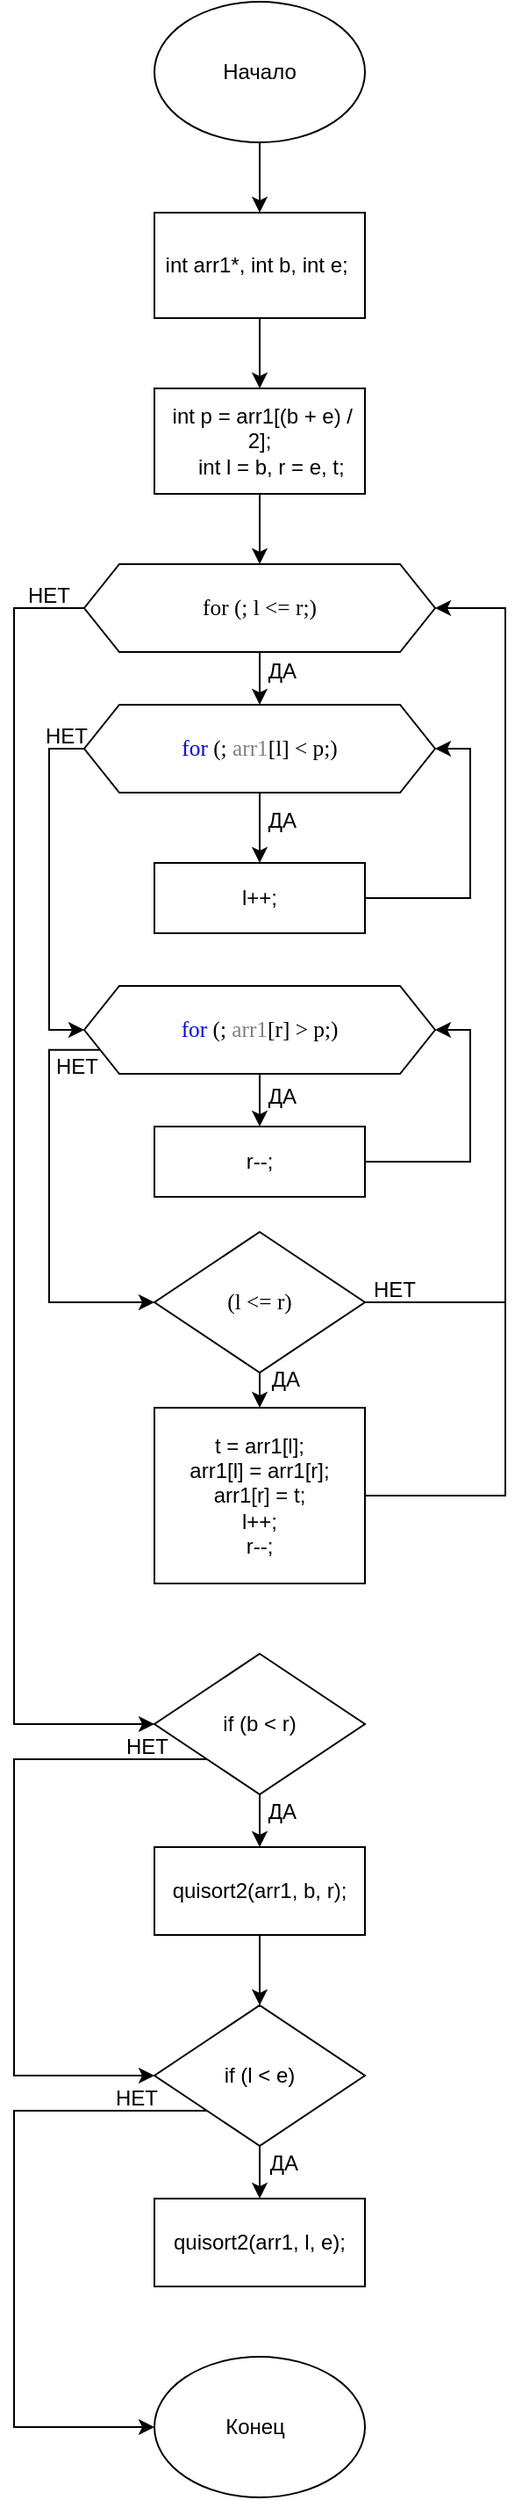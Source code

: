 <mxfile version="14.1.9" type="github">
  <diagram id="ULMB9vnDO_LU3mVfdlwj" name="Page-1">
    <mxGraphModel dx="782" dy="469" grid="1" gridSize="10" guides="1" tooltips="1" connect="1" arrows="1" fold="1" page="1" pageScale="1" pageWidth="827" pageHeight="1169" math="0" shadow="0">
      <root>
        <mxCell id="0" />
        <mxCell id="1" parent="0" />
        <mxCell id="TaF8O7Wm-DNf2mMRTzkj-33" style="edgeStyle=orthogonalEdgeStyle;rounded=0;orthogonalLoop=1;jettySize=auto;html=1;exitX=0.5;exitY=1;exitDx=0;exitDy=0;entryX=0.5;entryY=0;entryDx=0;entryDy=0;" edge="1" parent="1" source="TaF8O7Wm-DNf2mMRTzkj-1" target="TaF8O7Wm-DNf2mMRTzkj-16">
          <mxGeometry relative="1" as="geometry" />
        </mxCell>
        <mxCell id="TaF8O7Wm-DNf2mMRTzkj-1" value="" style="ellipse;whiteSpace=wrap;html=1;" vertex="1" parent="1">
          <mxGeometry x="280" y="40" width="120" height="80" as="geometry" />
        </mxCell>
        <mxCell id="TaF8O7Wm-DNf2mMRTzkj-2" value="" style="rounded=0;whiteSpace=wrap;html=1;" vertex="1" parent="1">
          <mxGeometry x="280" y="160" width="120" height="60" as="geometry" />
        </mxCell>
        <mxCell id="TaF8O7Wm-DNf2mMRTzkj-3" value="" style="rounded=0;whiteSpace=wrap;html=1;" vertex="1" parent="1">
          <mxGeometry x="280" y="260" width="120" height="60" as="geometry" />
        </mxCell>
        <mxCell id="TaF8O7Wm-DNf2mMRTzkj-36" style="edgeStyle=orthogonalEdgeStyle;rounded=0;orthogonalLoop=1;jettySize=auto;html=1;exitX=0;exitY=0.5;exitDx=0;exitDy=0;entryX=0;entryY=0.5;entryDx=0;entryDy=0;" edge="1" parent="1" source="TaF8O7Wm-DNf2mMRTzkj-4" target="TaF8O7Wm-DNf2mMRTzkj-10">
          <mxGeometry relative="1" as="geometry">
            <Array as="points">
              <mxPoint x="200" y="385" />
              <mxPoint x="200" y="1020" />
            </Array>
          </mxGeometry>
        </mxCell>
        <mxCell id="TaF8O7Wm-DNf2mMRTzkj-56" style="edgeStyle=orthogonalEdgeStyle;rounded=0;orthogonalLoop=1;jettySize=auto;html=1;exitX=0.5;exitY=1;exitDx=0;exitDy=0;entryX=0.5;entryY=0;entryDx=0;entryDy=0;" edge="1" parent="1" source="TaF8O7Wm-DNf2mMRTzkj-4" target="TaF8O7Wm-DNf2mMRTzkj-6">
          <mxGeometry relative="1" as="geometry" />
        </mxCell>
        <mxCell id="TaF8O7Wm-DNf2mMRTzkj-4" value="" style="shape=hexagon;perimeter=hexagonPerimeter2;whiteSpace=wrap;html=1;fixedSize=1;" vertex="1" parent="1">
          <mxGeometry x="240" y="360" width="200" height="50" as="geometry" />
        </mxCell>
        <mxCell id="TaF8O7Wm-DNf2mMRTzkj-37" style="edgeStyle=orthogonalEdgeStyle;rounded=0;orthogonalLoop=1;jettySize=auto;html=1;exitX=0.5;exitY=1;exitDx=0;exitDy=0;entryX=0.5;entryY=0;entryDx=0;entryDy=0;" edge="1" parent="1" source="TaF8O7Wm-DNf2mMRTzkj-6" target="TaF8O7Wm-DNf2mMRTzkj-7">
          <mxGeometry relative="1" as="geometry" />
        </mxCell>
        <mxCell id="TaF8O7Wm-DNf2mMRTzkj-41" style="edgeStyle=orthogonalEdgeStyle;rounded=0;orthogonalLoop=1;jettySize=auto;html=1;exitX=0;exitY=0.5;exitDx=0;exitDy=0;entryX=0;entryY=0.5;entryDx=0;entryDy=0;" edge="1" parent="1" source="TaF8O7Wm-DNf2mMRTzkj-6" target="TaF8O7Wm-DNf2mMRTzkj-21">
          <mxGeometry relative="1" as="geometry" />
        </mxCell>
        <mxCell id="TaF8O7Wm-DNf2mMRTzkj-6" value="" style="shape=hexagon;perimeter=hexagonPerimeter2;whiteSpace=wrap;html=1;fixedSize=1;" vertex="1" parent="1">
          <mxGeometry x="240" y="440" width="200" height="50" as="geometry" />
        </mxCell>
        <mxCell id="TaF8O7Wm-DNf2mMRTzkj-7" value="" style="rounded=0;whiteSpace=wrap;html=1;" vertex="1" parent="1">
          <mxGeometry x="280" y="530" width="120" height="40" as="geometry" />
        </mxCell>
        <mxCell id="TaF8O7Wm-DNf2mMRTzkj-45" style="edgeStyle=orthogonalEdgeStyle;rounded=0;orthogonalLoop=1;jettySize=auto;html=1;exitX=0.5;exitY=1;exitDx=0;exitDy=0;entryX=0.5;entryY=0;entryDx=0;entryDy=0;" edge="1" parent="1" source="TaF8O7Wm-DNf2mMRTzkj-8" target="TaF8O7Wm-DNf2mMRTzkj-27">
          <mxGeometry relative="1" as="geometry" />
        </mxCell>
        <mxCell id="TaF8O7Wm-DNf2mMRTzkj-8" value="" style="rhombus;whiteSpace=wrap;html=1;" vertex="1" parent="1">
          <mxGeometry x="280" y="740" width="120" height="80" as="geometry" />
        </mxCell>
        <mxCell id="TaF8O7Wm-DNf2mMRTzkj-9" value="" style="rounded=0;whiteSpace=wrap;html=1;" vertex="1" parent="1">
          <mxGeometry x="280" y="840" width="120" height="100" as="geometry" />
        </mxCell>
        <mxCell id="TaF8O7Wm-DNf2mMRTzkj-48" style="edgeStyle=orthogonalEdgeStyle;rounded=0;orthogonalLoop=1;jettySize=auto;html=1;exitX=0.5;exitY=1;exitDx=0;exitDy=0;entryX=0.5;entryY=0;entryDx=0;entryDy=0;" edge="1" parent="1" source="TaF8O7Wm-DNf2mMRTzkj-10" target="TaF8O7Wm-DNf2mMRTzkj-11">
          <mxGeometry relative="1" as="geometry" />
        </mxCell>
        <mxCell id="TaF8O7Wm-DNf2mMRTzkj-49" style="edgeStyle=orthogonalEdgeStyle;rounded=0;orthogonalLoop=1;jettySize=auto;html=1;exitX=0;exitY=1;exitDx=0;exitDy=0;entryX=0;entryY=0.5;entryDx=0;entryDy=0;" edge="1" parent="1" source="TaF8O7Wm-DNf2mMRTzkj-10" target="TaF8O7Wm-DNf2mMRTzkj-12">
          <mxGeometry relative="1" as="geometry">
            <Array as="points">
              <mxPoint x="200" y="1040" />
              <mxPoint x="200" y="1220" />
            </Array>
          </mxGeometry>
        </mxCell>
        <mxCell id="TaF8O7Wm-DNf2mMRTzkj-10" value="" style="rhombus;whiteSpace=wrap;html=1;" vertex="1" parent="1">
          <mxGeometry x="280" y="980" width="120" height="80" as="geometry" />
        </mxCell>
        <mxCell id="TaF8O7Wm-DNf2mMRTzkj-50" style="edgeStyle=orthogonalEdgeStyle;rounded=0;orthogonalLoop=1;jettySize=auto;html=1;exitX=0.5;exitY=1;exitDx=0;exitDy=0;entryX=0.5;entryY=0;entryDx=0;entryDy=0;" edge="1" parent="1" source="TaF8O7Wm-DNf2mMRTzkj-11" target="TaF8O7Wm-DNf2mMRTzkj-12">
          <mxGeometry relative="1" as="geometry" />
        </mxCell>
        <mxCell id="TaF8O7Wm-DNf2mMRTzkj-11" value="" style="rounded=0;whiteSpace=wrap;html=1;" vertex="1" parent="1">
          <mxGeometry x="280" y="1090" width="120" height="50" as="geometry" />
        </mxCell>
        <mxCell id="TaF8O7Wm-DNf2mMRTzkj-54" style="edgeStyle=orthogonalEdgeStyle;rounded=0;orthogonalLoop=1;jettySize=auto;html=1;exitX=0.5;exitY=1;exitDx=0;exitDy=0;entryX=0.5;entryY=0;entryDx=0;entryDy=0;" edge="1" parent="1" source="TaF8O7Wm-DNf2mMRTzkj-12" target="TaF8O7Wm-DNf2mMRTzkj-13">
          <mxGeometry relative="1" as="geometry" />
        </mxCell>
        <mxCell id="TaF8O7Wm-DNf2mMRTzkj-55" style="edgeStyle=orthogonalEdgeStyle;rounded=0;orthogonalLoop=1;jettySize=auto;html=1;exitX=0;exitY=1;exitDx=0;exitDy=0;entryX=0;entryY=0.5;entryDx=0;entryDy=0;" edge="1" parent="1" source="TaF8O7Wm-DNf2mMRTzkj-12" target="TaF8O7Wm-DNf2mMRTzkj-14">
          <mxGeometry relative="1" as="geometry">
            <Array as="points">
              <mxPoint x="200" y="1240" />
              <mxPoint x="200" y="1420" />
            </Array>
          </mxGeometry>
        </mxCell>
        <mxCell id="TaF8O7Wm-DNf2mMRTzkj-12" value="" style="rhombus;whiteSpace=wrap;html=1;" vertex="1" parent="1">
          <mxGeometry x="280" y="1180" width="120" height="80" as="geometry" />
        </mxCell>
        <mxCell id="TaF8O7Wm-DNf2mMRTzkj-13" value="" style="rounded=0;whiteSpace=wrap;html=1;" vertex="1" parent="1">
          <mxGeometry x="280" y="1290" width="120" height="50" as="geometry" />
        </mxCell>
        <mxCell id="TaF8O7Wm-DNf2mMRTzkj-14" value="" style="ellipse;whiteSpace=wrap;html=1;" vertex="1" parent="1">
          <mxGeometry x="280" y="1380" width="120" height="80" as="geometry" />
        </mxCell>
        <mxCell id="TaF8O7Wm-DNf2mMRTzkj-15" value="Начало" style="text;html=1;strokeColor=none;fillColor=none;align=center;verticalAlign=middle;whiteSpace=wrap;rounded=0;" vertex="1" parent="1">
          <mxGeometry x="285" y="70" width="110" height="20" as="geometry" />
        </mxCell>
        <mxCell id="TaF8O7Wm-DNf2mMRTzkj-34" style="edgeStyle=orthogonalEdgeStyle;rounded=0;orthogonalLoop=1;jettySize=auto;html=1;exitX=0.5;exitY=1;exitDx=0;exitDy=0;entryX=0.5;entryY=0;entryDx=0;entryDy=0;" edge="1" parent="1" source="TaF8O7Wm-DNf2mMRTzkj-16" target="TaF8O7Wm-DNf2mMRTzkj-17">
          <mxGeometry relative="1" as="geometry" />
        </mxCell>
        <mxCell id="TaF8O7Wm-DNf2mMRTzkj-16" value="int arr1*, int b, int e;&amp;nbsp;" style="text;html=1;strokeColor=none;fillColor=none;align=center;verticalAlign=middle;whiteSpace=wrap;rounded=0;" vertex="1" parent="1">
          <mxGeometry x="280" y="160" width="120" height="60" as="geometry" />
        </mxCell>
        <mxCell id="TaF8O7Wm-DNf2mMRTzkj-35" style="edgeStyle=orthogonalEdgeStyle;rounded=0;orthogonalLoop=1;jettySize=auto;html=1;exitX=0.5;exitY=1;exitDx=0;exitDy=0;entryX=0.5;entryY=0;entryDx=0;entryDy=0;" edge="1" parent="1" source="TaF8O7Wm-DNf2mMRTzkj-17" target="TaF8O7Wm-DNf2mMRTzkj-4">
          <mxGeometry relative="1" as="geometry" />
        </mxCell>
        <mxCell id="TaF8O7Wm-DNf2mMRTzkj-17" value="&lt;div&gt;&amp;nbsp;int p = arr1[(b + e) / 2];&lt;/div&gt;&lt;div&gt;&amp;nbsp; &amp;nbsp; int l = b, r = e, t;&lt;/div&gt;" style="text;html=1;strokeColor=none;fillColor=none;align=center;verticalAlign=middle;whiteSpace=wrap;rounded=0;" vertex="1" parent="1">
          <mxGeometry x="280" y="260" width="120" height="60" as="geometry" />
        </mxCell>
        <mxCell id="TaF8O7Wm-DNf2mMRTzkj-18" value="&lt;span lang=&quot;EN-US&quot; style=&quot;font-size: 9.5pt ; font-family: &amp;#34;consolas&amp;#34;&quot;&gt;for (; l &amp;lt;= r;)&lt;/span&gt;" style="text;html=1;strokeColor=none;fillColor=none;align=center;verticalAlign=middle;whiteSpace=wrap;rounded=0;" vertex="1" parent="1">
          <mxGeometry x="250" y="375" width="180" height="20" as="geometry" />
        </mxCell>
        <mxCell id="TaF8O7Wm-DNf2mMRTzkj-19" value="&lt;span lang=&quot;EN-US&quot; style=&quot;font-size: 9.5pt ; font-family: &amp;#34;consolas&amp;#34; ; color: blue&quot;&gt;for&lt;/span&gt;&lt;span lang=&quot;EN-US&quot; style=&quot;font-size: 9.5pt ; font-family: &amp;#34;consolas&amp;#34;&quot;&gt; (; &lt;/span&gt;&lt;span lang=&quot;EN-US&quot; style=&quot;font-size: 9.5pt ; font-family: &amp;#34;consolas&amp;#34; ; color: gray&quot;&gt;arr1&lt;/span&gt;&lt;span lang=&quot;EN-US&quot; style=&quot;font-size: 9.5pt ; font-family: &amp;#34;consolas&amp;#34;&quot;&gt;[l] &amp;lt; p;)&lt;/span&gt;" style="text;html=1;strokeColor=none;fillColor=none;align=center;verticalAlign=middle;whiteSpace=wrap;rounded=0;" vertex="1" parent="1">
          <mxGeometry x="260" y="455" width="160" height="20" as="geometry" />
        </mxCell>
        <mxCell id="TaF8O7Wm-DNf2mMRTzkj-40" style="edgeStyle=orthogonalEdgeStyle;rounded=0;orthogonalLoop=1;jettySize=auto;html=1;exitX=1;exitY=0.5;exitDx=0;exitDy=0;entryX=1;entryY=0.5;entryDx=0;entryDy=0;" edge="1" parent="1" source="TaF8O7Wm-DNf2mMRTzkj-20" target="TaF8O7Wm-DNf2mMRTzkj-6">
          <mxGeometry relative="1" as="geometry">
            <Array as="points">
              <mxPoint x="460" y="550" />
              <mxPoint x="460" y="465" />
            </Array>
          </mxGeometry>
        </mxCell>
        <mxCell id="TaF8O7Wm-DNf2mMRTzkj-20" value="l++;" style="text;html=1;strokeColor=none;fillColor=none;align=center;verticalAlign=middle;whiteSpace=wrap;rounded=0;" vertex="1" parent="1">
          <mxGeometry x="280" y="540" width="120" height="20" as="geometry" />
        </mxCell>
        <mxCell id="TaF8O7Wm-DNf2mMRTzkj-39" style="edgeStyle=orthogonalEdgeStyle;rounded=0;orthogonalLoop=1;jettySize=auto;html=1;exitX=0.5;exitY=1;exitDx=0;exitDy=0;entryX=0.5;entryY=0;entryDx=0;entryDy=0;" edge="1" parent="1" source="TaF8O7Wm-DNf2mMRTzkj-21" target="TaF8O7Wm-DNf2mMRTzkj-22">
          <mxGeometry relative="1" as="geometry" />
        </mxCell>
        <mxCell id="TaF8O7Wm-DNf2mMRTzkj-44" style="edgeStyle=orthogonalEdgeStyle;rounded=0;orthogonalLoop=1;jettySize=auto;html=1;exitX=0;exitY=0.75;exitDx=0;exitDy=0;entryX=0;entryY=0.5;entryDx=0;entryDy=0;" edge="1" parent="1" source="TaF8O7Wm-DNf2mMRTzkj-21" target="TaF8O7Wm-DNf2mMRTzkj-8">
          <mxGeometry relative="1" as="geometry">
            <Array as="points">
              <mxPoint x="220" y="636" />
              <mxPoint x="220" y="780" />
            </Array>
          </mxGeometry>
        </mxCell>
        <mxCell id="TaF8O7Wm-DNf2mMRTzkj-21" value="" style="shape=hexagon;perimeter=hexagonPerimeter2;whiteSpace=wrap;html=1;fixedSize=1;" vertex="1" parent="1">
          <mxGeometry x="240" y="600" width="200" height="50" as="geometry" />
        </mxCell>
        <mxCell id="TaF8O7Wm-DNf2mMRTzkj-22" value="" style="rounded=0;whiteSpace=wrap;html=1;" vertex="1" parent="1">
          <mxGeometry x="280" y="680" width="120" height="40" as="geometry" />
        </mxCell>
        <mxCell id="TaF8O7Wm-DNf2mMRTzkj-23" value="&lt;span lang=&quot;EN-US&quot; style=&quot;font-size: 9.5pt ; font-family: &amp;#34;consolas&amp;#34; ; color: blue&quot;&gt;for&lt;/span&gt;&lt;span lang=&quot;EN-US&quot; style=&quot;font-size: 9.5pt ; font-family: &amp;#34;consolas&amp;#34;&quot;&gt; (; &lt;/span&gt;&lt;span lang=&quot;EN-US&quot; style=&quot;font-size: 9.5pt ; font-family: &amp;#34;consolas&amp;#34; ; color: gray&quot;&gt;arr1&lt;/span&gt;&lt;span lang=&quot;EN-US&quot; style=&quot;font-size: 9.5pt ; font-family: &amp;#34;consolas&amp;#34;&quot;&gt;[r] &amp;gt; p;)&lt;/span&gt;" style="text;html=1;strokeColor=none;fillColor=none;align=center;verticalAlign=middle;whiteSpace=wrap;rounded=0;" vertex="1" parent="1">
          <mxGeometry x="250" y="615" width="180" height="20" as="geometry" />
        </mxCell>
        <mxCell id="TaF8O7Wm-DNf2mMRTzkj-42" style="edgeStyle=orthogonalEdgeStyle;rounded=0;orthogonalLoop=1;jettySize=auto;html=1;exitX=1;exitY=0.5;exitDx=0;exitDy=0;entryX=1;entryY=0.5;entryDx=0;entryDy=0;" edge="1" parent="1" source="TaF8O7Wm-DNf2mMRTzkj-24" target="TaF8O7Wm-DNf2mMRTzkj-21">
          <mxGeometry relative="1" as="geometry">
            <Array as="points">
              <mxPoint x="460" y="700" />
              <mxPoint x="460" y="625" />
            </Array>
          </mxGeometry>
        </mxCell>
        <mxCell id="TaF8O7Wm-DNf2mMRTzkj-24" value="r--;" style="text;html=1;strokeColor=none;fillColor=none;align=center;verticalAlign=middle;whiteSpace=wrap;rounded=0;" vertex="1" parent="1">
          <mxGeometry x="280" y="690" width="120" height="20" as="geometry" />
        </mxCell>
        <mxCell id="TaF8O7Wm-DNf2mMRTzkj-25" value="&lt;span lang=&quot;EN-US&quot; style=&quot;font-size: 9.5pt ; font-family: &amp;#34;consolas&amp;#34;&quot;&gt;(l &amp;lt;= r)&lt;/span&gt;" style="text;html=1;strokeColor=none;fillColor=none;align=center;verticalAlign=middle;whiteSpace=wrap;rounded=0;" vertex="1" parent="1">
          <mxGeometry x="300" y="770" width="80" height="20" as="geometry" />
        </mxCell>
        <mxCell id="TaF8O7Wm-DNf2mMRTzkj-51" style="edgeStyle=orthogonalEdgeStyle;rounded=0;orthogonalLoop=1;jettySize=auto;html=1;exitX=1;exitY=0.5;exitDx=0;exitDy=0;entryX=1;entryY=0.5;entryDx=0;entryDy=0;" edge="1" parent="1" source="TaF8O7Wm-DNf2mMRTzkj-27" target="TaF8O7Wm-DNf2mMRTzkj-4">
          <mxGeometry relative="1" as="geometry">
            <Array as="points">
              <mxPoint x="480" y="890" />
              <mxPoint x="480" y="385" />
            </Array>
          </mxGeometry>
        </mxCell>
        <mxCell id="TaF8O7Wm-DNf2mMRTzkj-27" value="t = arr1[l];&lt;br&gt;arr1[l] = arr1[r];&lt;br&gt;arr1[r] = t;&lt;br&gt;l++;&lt;br&gt;r--;" style="text;html=1;strokeColor=none;fillColor=none;align=center;verticalAlign=middle;whiteSpace=wrap;rounded=0;" vertex="1" parent="1">
          <mxGeometry x="280" y="840" width="120" height="100" as="geometry" />
        </mxCell>
        <mxCell id="TaF8O7Wm-DNf2mMRTzkj-28" value="if (b &amp;lt; r)" style="text;html=1;strokeColor=none;fillColor=none;align=center;verticalAlign=middle;whiteSpace=wrap;rounded=0;" vertex="1" parent="1">
          <mxGeometry x="300" y="1010" width="80" height="20" as="geometry" />
        </mxCell>
        <mxCell id="TaF8O7Wm-DNf2mMRTzkj-29" value="if (l &amp;lt; e)" style="text;html=1;strokeColor=none;fillColor=none;align=center;verticalAlign=middle;whiteSpace=wrap;rounded=0;" vertex="1" parent="1">
          <mxGeometry x="300" y="1210" width="80" height="20" as="geometry" />
        </mxCell>
        <mxCell id="TaF8O7Wm-DNf2mMRTzkj-30" value="quisort2(arr1, b, r);" style="text;html=1;strokeColor=none;fillColor=none;align=center;verticalAlign=middle;whiteSpace=wrap;rounded=0;" vertex="1" parent="1">
          <mxGeometry x="280" y="1105" width="120" height="20" as="geometry" />
        </mxCell>
        <mxCell id="TaF8O7Wm-DNf2mMRTzkj-31" value="quisort2(arr1, l, e);" style="text;html=1;strokeColor=none;fillColor=none;align=center;verticalAlign=middle;whiteSpace=wrap;rounded=0;" vertex="1" parent="1">
          <mxGeometry x="280" y="1305" width="120" height="20" as="geometry" />
        </mxCell>
        <mxCell id="TaF8O7Wm-DNf2mMRTzkj-32" value="Конец" style="text;html=1;strokeColor=none;fillColor=none;align=center;verticalAlign=middle;whiteSpace=wrap;rounded=0;" vertex="1" parent="1">
          <mxGeometry x="285" y="1410" width="105" height="20" as="geometry" />
        </mxCell>
        <mxCell id="TaF8O7Wm-DNf2mMRTzkj-53" value="" style="endArrow=none;html=1;" edge="1" parent="1">
          <mxGeometry width="50" height="50" relative="1" as="geometry">
            <mxPoint x="400" y="780" as="sourcePoint" />
            <mxPoint x="480" y="780" as="targetPoint" />
          </mxGeometry>
        </mxCell>
        <mxCell id="TaF8O7Wm-DNf2mMRTzkj-57" value="НЕТ" style="text;html=1;strokeColor=none;fillColor=none;align=center;verticalAlign=middle;whiteSpace=wrap;rounded=0;" vertex="1" parent="1">
          <mxGeometry x="200" y="368" width="40" height="20" as="geometry" />
        </mxCell>
        <mxCell id="TaF8O7Wm-DNf2mMRTzkj-58" value="ДА" style="text;html=1;strokeColor=none;fillColor=none;align=center;verticalAlign=middle;whiteSpace=wrap;rounded=0;" vertex="1" parent="1">
          <mxGeometry x="333" y="411" width="40" height="20" as="geometry" />
        </mxCell>
        <mxCell id="TaF8O7Wm-DNf2mMRTzkj-59" value="НЕТ" style="text;html=1;strokeColor=none;fillColor=none;align=center;verticalAlign=middle;whiteSpace=wrap;rounded=0;" vertex="1" parent="1">
          <mxGeometry x="210" y="448" width="40" height="20" as="geometry" />
        </mxCell>
        <mxCell id="TaF8O7Wm-DNf2mMRTzkj-60" value="ДА" style="text;html=1;strokeColor=none;fillColor=none;align=center;verticalAlign=middle;whiteSpace=wrap;rounded=0;" vertex="1" parent="1">
          <mxGeometry x="333" y="496" width="40" height="20" as="geometry" />
        </mxCell>
        <mxCell id="TaF8O7Wm-DNf2mMRTzkj-61" value="НЕТ" style="text;html=1;strokeColor=none;fillColor=none;align=center;verticalAlign=middle;whiteSpace=wrap;rounded=0;" vertex="1" parent="1">
          <mxGeometry x="216" y="636" width="40" height="20" as="geometry" />
        </mxCell>
        <mxCell id="TaF8O7Wm-DNf2mMRTzkj-62" value="ДА" style="text;html=1;strokeColor=none;fillColor=none;align=center;verticalAlign=middle;whiteSpace=wrap;rounded=0;" vertex="1" parent="1">
          <mxGeometry x="333" y="653" width="40" height="20" as="geometry" />
        </mxCell>
        <mxCell id="TaF8O7Wm-DNf2mMRTzkj-63" value="НЕТ" style="text;html=1;strokeColor=none;fillColor=none;align=center;verticalAlign=middle;whiteSpace=wrap;rounded=0;" vertex="1" parent="1">
          <mxGeometry x="397" y="763" width="40" height="20" as="geometry" />
        </mxCell>
        <mxCell id="TaF8O7Wm-DNf2mMRTzkj-64" value="ДА" style="text;html=1;strokeColor=none;fillColor=none;align=center;verticalAlign=middle;whiteSpace=wrap;rounded=0;" vertex="1" parent="1">
          <mxGeometry x="335" y="814" width="40" height="20" as="geometry" />
        </mxCell>
        <mxCell id="TaF8O7Wm-DNf2mMRTzkj-65" value="НЕТ" style="text;html=1;strokeColor=none;fillColor=none;align=center;verticalAlign=middle;whiteSpace=wrap;rounded=0;" vertex="1" parent="1">
          <mxGeometry x="256" y="1023" width="40" height="20" as="geometry" />
        </mxCell>
        <mxCell id="TaF8O7Wm-DNf2mMRTzkj-66" value="ДА" style="text;html=1;strokeColor=none;fillColor=none;align=center;verticalAlign=middle;whiteSpace=wrap;rounded=0;" vertex="1" parent="1">
          <mxGeometry x="333" y="1060" width="40" height="20" as="geometry" />
        </mxCell>
        <mxCell id="TaF8O7Wm-DNf2mMRTzkj-67" value="НЕТ" style="text;html=1;strokeColor=none;fillColor=none;align=center;verticalAlign=middle;whiteSpace=wrap;rounded=0;" vertex="1" parent="1">
          <mxGeometry x="250" y="1223" width="40" height="20" as="geometry" />
        </mxCell>
        <mxCell id="TaF8O7Wm-DNf2mMRTzkj-68" value="ДА" style="text;html=1;strokeColor=none;fillColor=none;align=center;verticalAlign=middle;whiteSpace=wrap;rounded=0;" vertex="1" parent="1">
          <mxGeometry x="334" y="1260" width="40" height="20" as="geometry" />
        </mxCell>
      </root>
    </mxGraphModel>
  </diagram>
</mxfile>
